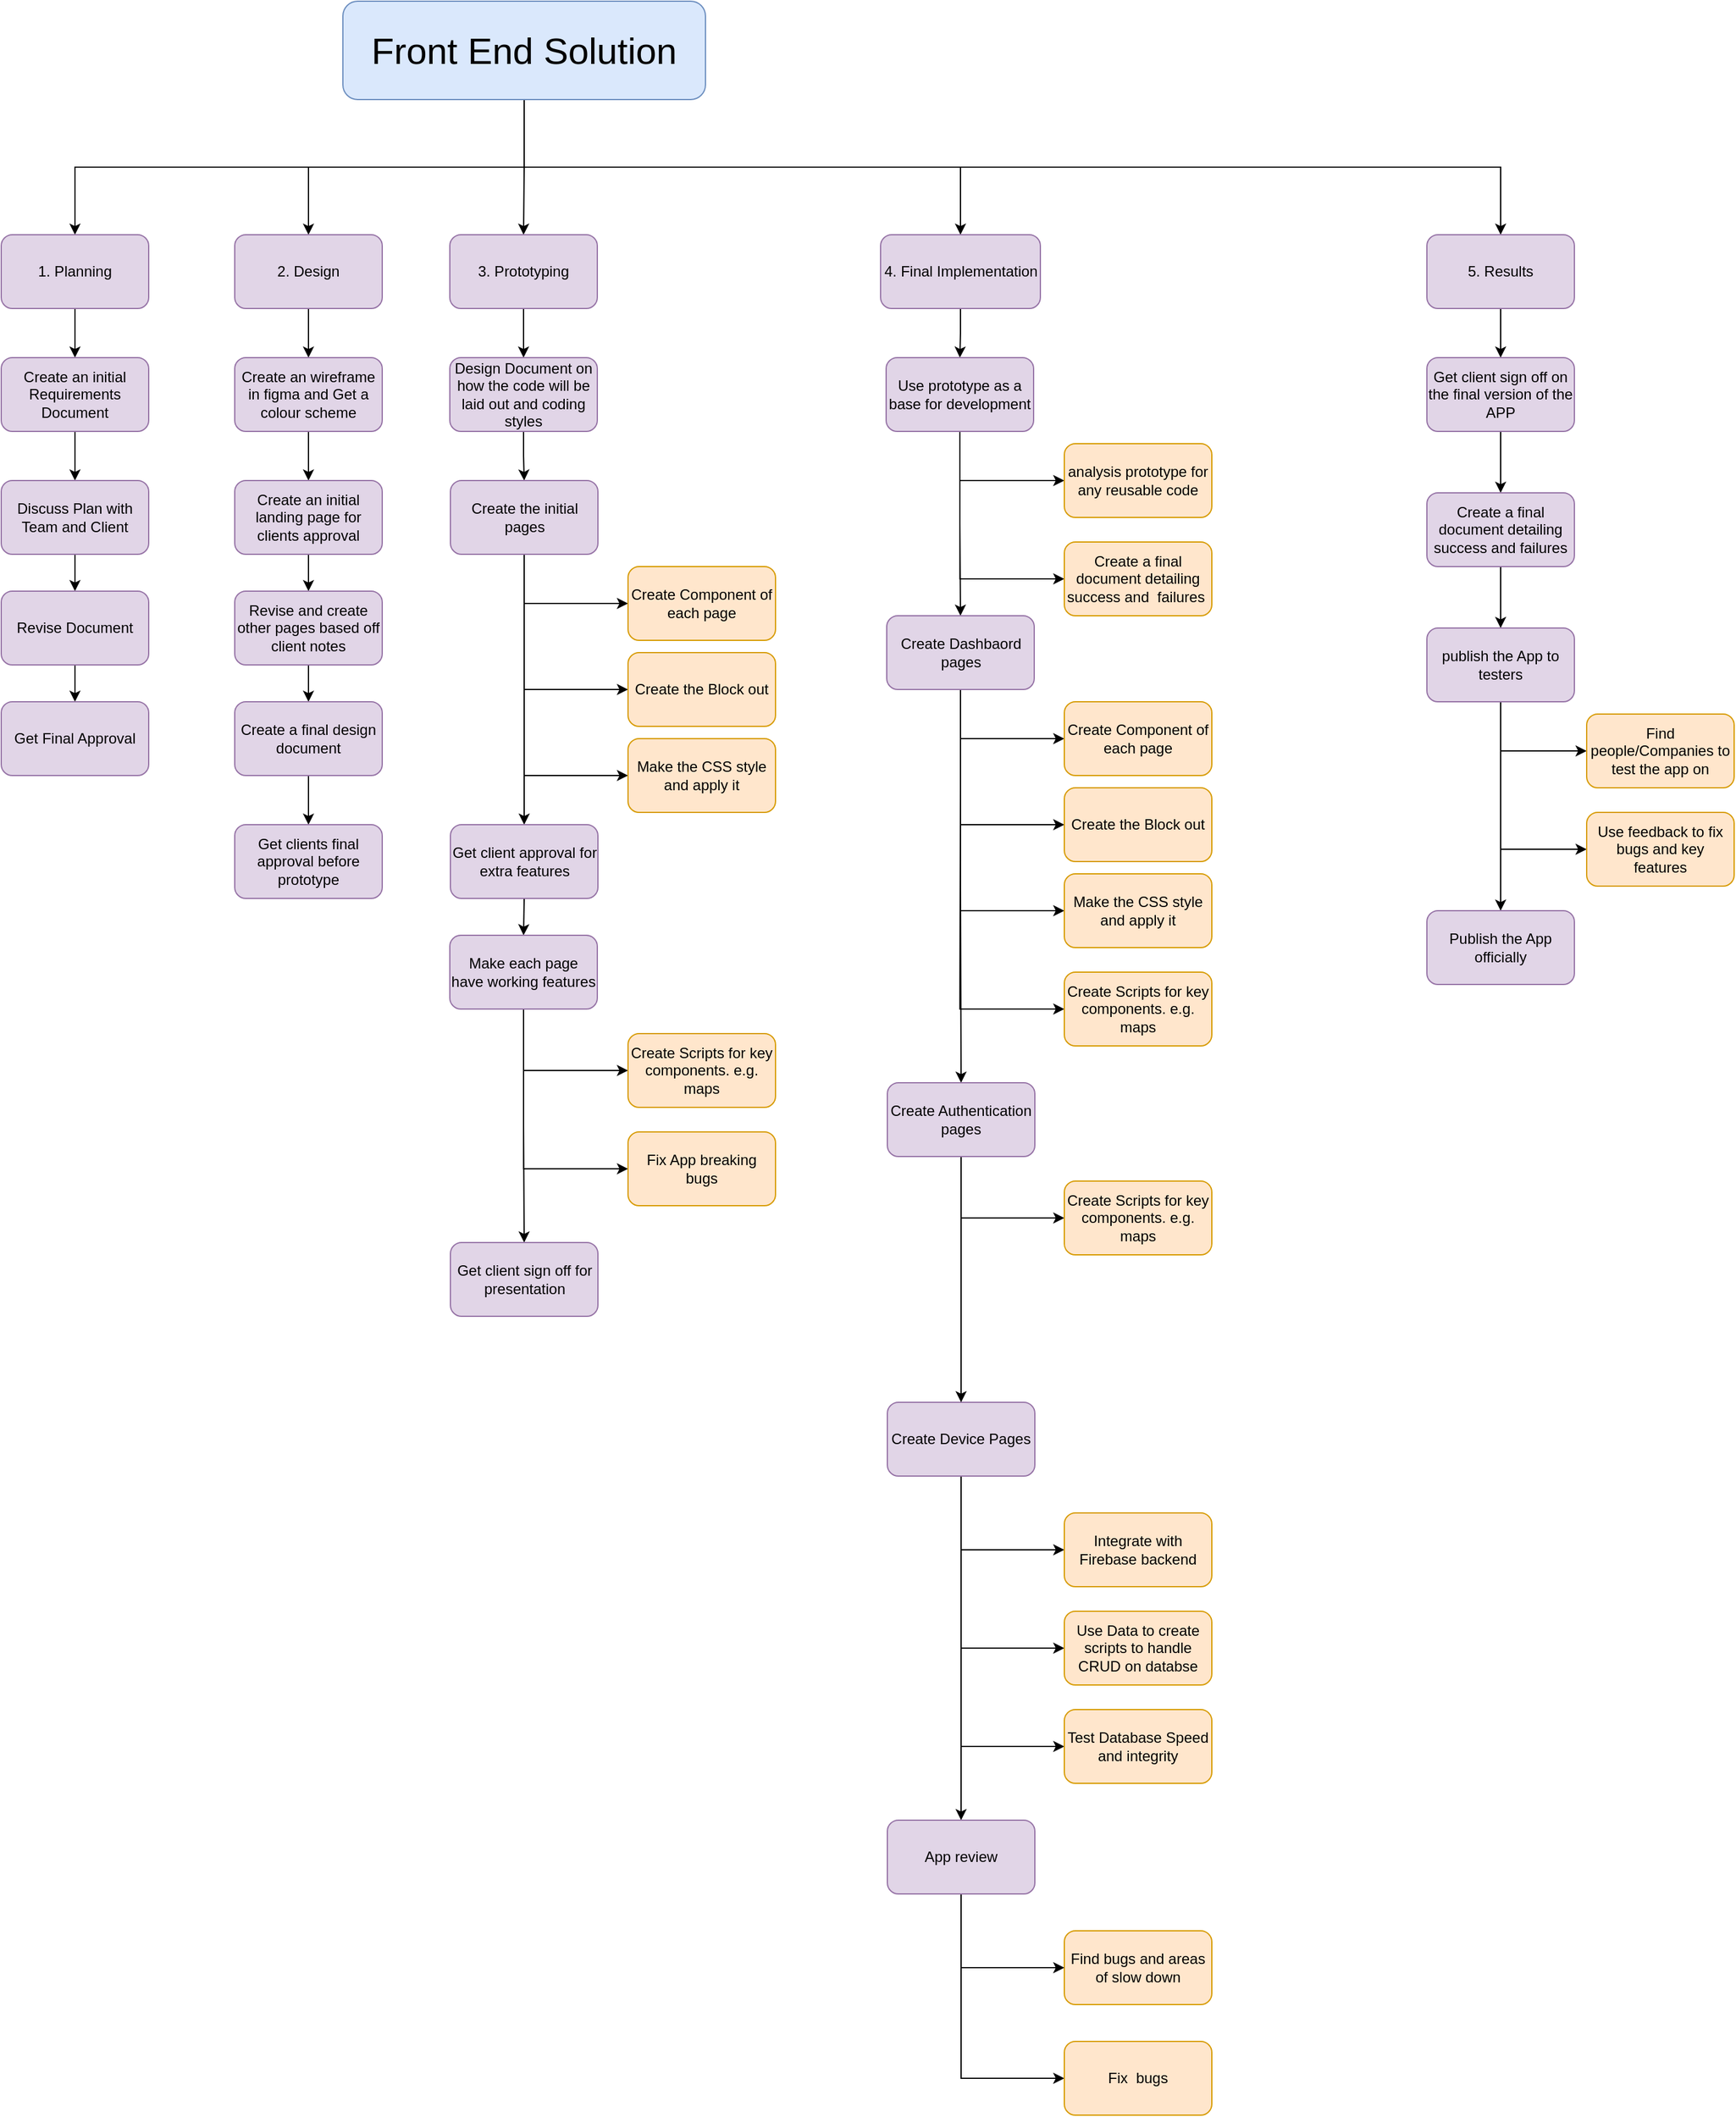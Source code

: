<mxfile version="26.0.3">
  <diagram name="Page-1" id="rBVKPzI2gPfYDGx2nCSt">
    <mxGraphModel dx="2745" dy="1488" grid="1" gridSize="10" guides="1" tooltips="1" connect="1" arrows="1" fold="1" page="1" pageScale="1" pageWidth="850" pageHeight="1100" math="0" shadow="0">
      <root>
        <mxCell id="0" />
        <mxCell id="1" parent="0" />
        <mxCell id="j98MJw622RbExOt3HMlC-7" style="edgeStyle=orthogonalEdgeStyle;rounded=0;orthogonalLoop=1;jettySize=auto;html=1;exitX=0.5;exitY=1;exitDx=0;exitDy=0;entryX=0.5;entryY=0;entryDx=0;entryDy=0;" edge="1" parent="1" source="j98MJw622RbExOt3HMlC-1" target="j98MJw622RbExOt3HMlC-2">
          <mxGeometry relative="1" as="geometry" />
        </mxCell>
        <mxCell id="j98MJw622RbExOt3HMlC-8" style="edgeStyle=orthogonalEdgeStyle;rounded=0;orthogonalLoop=1;jettySize=auto;html=1;exitX=0.5;exitY=1;exitDx=0;exitDy=0;entryX=0.5;entryY=0;entryDx=0;entryDy=0;" edge="1" parent="1" source="j98MJw622RbExOt3HMlC-1" target="j98MJw622RbExOt3HMlC-3">
          <mxGeometry relative="1" as="geometry" />
        </mxCell>
        <mxCell id="j98MJw622RbExOt3HMlC-9" style="edgeStyle=orthogonalEdgeStyle;rounded=0;orthogonalLoop=1;jettySize=auto;html=1;exitX=0.5;exitY=1;exitDx=0;exitDy=0;entryX=0.5;entryY=0;entryDx=0;entryDy=0;" edge="1" parent="1" source="j98MJw622RbExOt3HMlC-1" target="j98MJw622RbExOt3HMlC-4">
          <mxGeometry relative="1" as="geometry" />
        </mxCell>
        <mxCell id="j98MJw622RbExOt3HMlC-11" style="edgeStyle=orthogonalEdgeStyle;rounded=0;orthogonalLoop=1;jettySize=auto;html=1;exitX=0.5;exitY=1;exitDx=0;exitDy=0;entryX=0.5;entryY=0;entryDx=0;entryDy=0;" edge="1" parent="1" source="j98MJw622RbExOt3HMlC-1" target="j98MJw622RbExOt3HMlC-5">
          <mxGeometry relative="1" as="geometry" />
        </mxCell>
        <mxCell id="j98MJw622RbExOt3HMlC-12" style="edgeStyle=orthogonalEdgeStyle;rounded=0;orthogonalLoop=1;jettySize=auto;html=1;exitX=0.5;exitY=1;exitDx=0;exitDy=0;entryX=0.5;entryY=0;entryDx=0;entryDy=0;" edge="1" parent="1" source="j98MJw622RbExOt3HMlC-1" target="j98MJw622RbExOt3HMlC-6">
          <mxGeometry relative="1" as="geometry" />
        </mxCell>
        <mxCell id="j98MJw622RbExOt3HMlC-1" value="&lt;font style=&quot;font-size: 30px;&quot;&gt;Front End Solution&lt;/font&gt;" style="rounded=1;whiteSpace=wrap;html=1;fillColor=#dae8fc;strokeColor=#6c8ebf;" vertex="1" parent="1">
          <mxGeometry x="278" y="70" width="295" height="80" as="geometry" />
        </mxCell>
        <mxCell id="j98MJw622RbExOt3HMlC-14" style="edgeStyle=orthogonalEdgeStyle;rounded=0;orthogonalLoop=1;jettySize=auto;html=1;exitX=0.5;exitY=1;exitDx=0;exitDy=0;entryX=0.5;entryY=0;entryDx=0;entryDy=0;" edge="1" parent="1" source="j98MJw622RbExOt3HMlC-2" target="j98MJw622RbExOt3HMlC-13">
          <mxGeometry relative="1" as="geometry" />
        </mxCell>
        <mxCell id="j98MJw622RbExOt3HMlC-2" value="1. Planning" style="rounded=1;whiteSpace=wrap;html=1;fillColor=#e1d5e7;strokeColor=#9673a6;" vertex="1" parent="1">
          <mxGeometry y="260" width="120" height="60" as="geometry" />
        </mxCell>
        <mxCell id="j98MJw622RbExOt3HMlC-22" style="edgeStyle=orthogonalEdgeStyle;rounded=0;orthogonalLoop=1;jettySize=auto;html=1;exitX=0.5;exitY=1;exitDx=0;exitDy=0;entryX=0.5;entryY=0;entryDx=0;entryDy=0;" edge="1" parent="1" source="j98MJw622RbExOt3HMlC-3" target="j98MJw622RbExOt3HMlC-21">
          <mxGeometry relative="1" as="geometry" />
        </mxCell>
        <mxCell id="j98MJw622RbExOt3HMlC-3" value="2. Design" style="rounded=1;whiteSpace=wrap;html=1;fillColor=#e1d5e7;strokeColor=#9673a6;" vertex="1" parent="1">
          <mxGeometry x="190" y="260" width="120" height="60" as="geometry" />
        </mxCell>
        <mxCell id="j98MJw622RbExOt3HMlC-33" style="edgeStyle=orthogonalEdgeStyle;rounded=0;orthogonalLoop=1;jettySize=auto;html=1;exitX=0.5;exitY=1;exitDx=0;exitDy=0;entryX=0.5;entryY=0;entryDx=0;entryDy=0;" edge="1" parent="1" source="j98MJw622RbExOt3HMlC-4" target="j98MJw622RbExOt3HMlC-31">
          <mxGeometry relative="1" as="geometry" />
        </mxCell>
        <mxCell id="j98MJw622RbExOt3HMlC-4" value="3. Prototyping" style="rounded=1;whiteSpace=wrap;html=1;fillColor=#e1d5e7;strokeColor=#9673a6;" vertex="1" parent="1">
          <mxGeometry x="365" y="260" width="120" height="60" as="geometry" />
        </mxCell>
        <mxCell id="j98MJw622RbExOt3HMlC-71" style="edgeStyle=orthogonalEdgeStyle;rounded=0;orthogonalLoop=1;jettySize=auto;html=1;exitX=0.5;exitY=1;exitDx=0;exitDy=0;entryX=0.5;entryY=0;entryDx=0;entryDy=0;" edge="1" parent="1" source="j98MJw622RbExOt3HMlC-5" target="j98MJw622RbExOt3HMlC-53">
          <mxGeometry relative="1" as="geometry" />
        </mxCell>
        <mxCell id="j98MJw622RbExOt3HMlC-5" value="4. Final&amp;nbsp;Implementation" style="rounded=1;whiteSpace=wrap;html=1;fillColor=#e1d5e7;strokeColor=#9673a6;" vertex="1" parent="1">
          <mxGeometry x="715.5" y="260" width="130" height="60" as="geometry" />
        </mxCell>
        <mxCell id="j98MJw622RbExOt3HMlC-94" style="edgeStyle=orthogonalEdgeStyle;rounded=0;orthogonalLoop=1;jettySize=auto;html=1;exitX=0.5;exitY=1;exitDx=0;exitDy=0;entryX=0.5;entryY=0;entryDx=0;entryDy=0;" edge="1" parent="1" source="j98MJw622RbExOt3HMlC-6" target="j98MJw622RbExOt3HMlC-93">
          <mxGeometry relative="1" as="geometry" />
        </mxCell>
        <mxCell id="j98MJw622RbExOt3HMlC-6" value="5. Results" style="rounded=1;whiteSpace=wrap;html=1;fillColor=#e1d5e7;strokeColor=#9673a6;" vertex="1" parent="1">
          <mxGeometry x="1160" y="260" width="120" height="60" as="geometry" />
        </mxCell>
        <mxCell id="j98MJw622RbExOt3HMlC-18" style="edgeStyle=orthogonalEdgeStyle;rounded=0;orthogonalLoop=1;jettySize=auto;html=1;exitX=0.5;exitY=1;exitDx=0;exitDy=0;entryX=0.5;entryY=0;entryDx=0;entryDy=0;" edge="1" parent="1" source="j98MJw622RbExOt3HMlC-13" target="j98MJw622RbExOt3HMlC-15">
          <mxGeometry relative="1" as="geometry" />
        </mxCell>
        <mxCell id="j98MJw622RbExOt3HMlC-13" value="Create an initial Requirements Document" style="rounded=1;whiteSpace=wrap;html=1;fillColor=#e1d5e7;strokeColor=#9673a6;" vertex="1" parent="1">
          <mxGeometry y="360" width="120" height="60" as="geometry" />
        </mxCell>
        <mxCell id="j98MJw622RbExOt3HMlC-19" style="edgeStyle=orthogonalEdgeStyle;rounded=0;orthogonalLoop=1;jettySize=auto;html=1;exitX=0.5;exitY=1;exitDx=0;exitDy=0;entryX=0.5;entryY=0;entryDx=0;entryDy=0;" edge="1" parent="1" source="j98MJw622RbExOt3HMlC-15" target="j98MJw622RbExOt3HMlC-16">
          <mxGeometry relative="1" as="geometry" />
        </mxCell>
        <mxCell id="j98MJw622RbExOt3HMlC-15" value="Discuss Plan with Team and Client" style="rounded=1;whiteSpace=wrap;html=1;fillColor=#e1d5e7;strokeColor=#9673a6;" vertex="1" parent="1">
          <mxGeometry y="460" width="120" height="60" as="geometry" />
        </mxCell>
        <mxCell id="j98MJw622RbExOt3HMlC-20" style="edgeStyle=orthogonalEdgeStyle;rounded=0;orthogonalLoop=1;jettySize=auto;html=1;exitX=0.5;exitY=1;exitDx=0;exitDy=0;entryX=0.5;entryY=0;entryDx=0;entryDy=0;" edge="1" parent="1" source="j98MJw622RbExOt3HMlC-16" target="j98MJw622RbExOt3HMlC-17">
          <mxGeometry relative="1" as="geometry" />
        </mxCell>
        <mxCell id="j98MJw622RbExOt3HMlC-16" value="Revise Document" style="rounded=1;whiteSpace=wrap;html=1;fillColor=#e1d5e7;strokeColor=#9673a6;" vertex="1" parent="1">
          <mxGeometry y="550" width="120" height="60" as="geometry" />
        </mxCell>
        <mxCell id="j98MJw622RbExOt3HMlC-17" value="Get Final Approval" style="rounded=1;whiteSpace=wrap;html=1;fillColor=#e1d5e7;strokeColor=#9673a6;" vertex="1" parent="1">
          <mxGeometry y="640" width="120" height="60" as="geometry" />
        </mxCell>
        <mxCell id="j98MJw622RbExOt3HMlC-25" style="edgeStyle=orthogonalEdgeStyle;rounded=0;orthogonalLoop=1;jettySize=auto;html=1;exitX=0.5;exitY=1;exitDx=0;exitDy=0;entryX=0.5;entryY=0;entryDx=0;entryDy=0;" edge="1" parent="1" source="j98MJw622RbExOt3HMlC-21" target="j98MJw622RbExOt3HMlC-23">
          <mxGeometry relative="1" as="geometry" />
        </mxCell>
        <mxCell id="j98MJw622RbExOt3HMlC-21" value="Create an wireframe in figma and Get a colour scheme" style="rounded=1;whiteSpace=wrap;html=1;fillColor=#e1d5e7;strokeColor=#9673a6;" vertex="1" parent="1">
          <mxGeometry x="190" y="360" width="120" height="60" as="geometry" />
        </mxCell>
        <mxCell id="j98MJw622RbExOt3HMlC-26" style="edgeStyle=orthogonalEdgeStyle;rounded=0;orthogonalLoop=1;jettySize=auto;html=1;exitX=0.5;exitY=1;exitDx=0;exitDy=0;entryX=0.5;entryY=0;entryDx=0;entryDy=0;" edge="1" parent="1" source="j98MJw622RbExOt3HMlC-23" target="j98MJw622RbExOt3HMlC-24">
          <mxGeometry relative="1" as="geometry" />
        </mxCell>
        <mxCell id="j98MJw622RbExOt3HMlC-23" value="Create an initial landing page for clients approval" style="rounded=1;whiteSpace=wrap;html=1;fillColor=#e1d5e7;strokeColor=#9673a6;" vertex="1" parent="1">
          <mxGeometry x="190" y="460" width="120" height="60" as="geometry" />
        </mxCell>
        <mxCell id="j98MJw622RbExOt3HMlC-28" style="edgeStyle=orthogonalEdgeStyle;rounded=0;orthogonalLoop=1;jettySize=auto;html=1;exitX=0.5;exitY=1;exitDx=0;exitDy=0;entryX=0.5;entryY=0;entryDx=0;entryDy=0;" edge="1" parent="1" source="j98MJw622RbExOt3HMlC-24" target="j98MJw622RbExOt3HMlC-27">
          <mxGeometry relative="1" as="geometry" />
        </mxCell>
        <mxCell id="j98MJw622RbExOt3HMlC-24" value="Revise and create other pages based off client notes" style="rounded=1;whiteSpace=wrap;html=1;fillColor=#e1d5e7;strokeColor=#9673a6;" vertex="1" parent="1">
          <mxGeometry x="190" y="550" width="120" height="60" as="geometry" />
        </mxCell>
        <mxCell id="j98MJw622RbExOt3HMlC-30" style="edgeStyle=orthogonalEdgeStyle;rounded=0;orthogonalLoop=1;jettySize=auto;html=1;exitX=0.5;exitY=1;exitDx=0;exitDy=0;entryX=0.5;entryY=0;entryDx=0;entryDy=0;" edge="1" parent="1" source="j98MJw622RbExOt3HMlC-27" target="j98MJw622RbExOt3HMlC-29">
          <mxGeometry relative="1" as="geometry" />
        </mxCell>
        <mxCell id="j98MJw622RbExOt3HMlC-27" value="Create a final design document" style="rounded=1;whiteSpace=wrap;html=1;fillColor=#e1d5e7;strokeColor=#9673a6;" vertex="1" parent="1">
          <mxGeometry x="190" y="640" width="120" height="60" as="geometry" />
        </mxCell>
        <mxCell id="j98MJw622RbExOt3HMlC-29" value="Get clients final approval before prototype" style="rounded=1;whiteSpace=wrap;html=1;fillColor=#e1d5e7;strokeColor=#9673a6;" vertex="1" parent="1">
          <mxGeometry x="190" y="740" width="120" height="60" as="geometry" />
        </mxCell>
        <mxCell id="j98MJw622RbExOt3HMlC-34" style="edgeStyle=orthogonalEdgeStyle;rounded=0;orthogonalLoop=1;jettySize=auto;html=1;exitX=0.5;exitY=1;exitDx=0;exitDy=0;entryX=0.5;entryY=0;entryDx=0;entryDy=0;" edge="1" parent="1" source="j98MJw622RbExOt3HMlC-31" target="j98MJw622RbExOt3HMlC-32">
          <mxGeometry relative="1" as="geometry" />
        </mxCell>
        <mxCell id="j98MJw622RbExOt3HMlC-31" value="Design Document on how the code will be laid out and coding styles" style="rounded=1;whiteSpace=wrap;html=1;fillColor=#e1d5e7;strokeColor=#9673a6;" vertex="1" parent="1">
          <mxGeometry x="365" y="360" width="120" height="60" as="geometry" />
        </mxCell>
        <mxCell id="j98MJw622RbExOt3HMlC-36" style="edgeStyle=orthogonalEdgeStyle;rounded=0;orthogonalLoop=1;jettySize=auto;html=1;exitX=0.5;exitY=1;exitDx=0;exitDy=0;entryX=0;entryY=0.5;entryDx=0;entryDy=0;" edge="1" parent="1" source="j98MJw622RbExOt3HMlC-32" target="j98MJw622RbExOt3HMlC-35">
          <mxGeometry relative="1" as="geometry" />
        </mxCell>
        <mxCell id="j98MJw622RbExOt3HMlC-39" style="edgeStyle=orthogonalEdgeStyle;rounded=0;orthogonalLoop=1;jettySize=auto;html=1;exitX=0.5;exitY=1;exitDx=0;exitDy=0;entryX=0;entryY=0.5;entryDx=0;entryDy=0;" edge="1" parent="1" source="j98MJw622RbExOt3HMlC-32" target="j98MJw622RbExOt3HMlC-37">
          <mxGeometry relative="1" as="geometry" />
        </mxCell>
        <mxCell id="j98MJw622RbExOt3HMlC-40" style="edgeStyle=orthogonalEdgeStyle;rounded=0;orthogonalLoop=1;jettySize=auto;html=1;exitX=0.5;exitY=1;exitDx=0;exitDy=0;entryX=0;entryY=0.5;entryDx=0;entryDy=0;" edge="1" parent="1" source="j98MJw622RbExOt3HMlC-32" target="j98MJw622RbExOt3HMlC-38">
          <mxGeometry relative="1" as="geometry" />
        </mxCell>
        <mxCell id="j98MJw622RbExOt3HMlC-42" style="edgeStyle=orthogonalEdgeStyle;rounded=0;orthogonalLoop=1;jettySize=auto;html=1;exitX=0.5;exitY=1;exitDx=0;exitDy=0;entryX=0.5;entryY=0;entryDx=0;entryDy=0;" edge="1" parent="1" source="j98MJw622RbExOt3HMlC-32" target="j98MJw622RbExOt3HMlC-41">
          <mxGeometry relative="1" as="geometry">
            <mxPoint x="390" y="710" as="targetPoint" />
          </mxGeometry>
        </mxCell>
        <mxCell id="j98MJw622RbExOt3HMlC-32" value="Create the initial pages" style="rounded=1;whiteSpace=wrap;html=1;fillColor=#e1d5e7;strokeColor=#9673a6;" vertex="1" parent="1">
          <mxGeometry x="365.5" y="460" width="120" height="60" as="geometry" />
        </mxCell>
        <mxCell id="j98MJw622RbExOt3HMlC-35" value="Create Component of each page" style="rounded=1;whiteSpace=wrap;html=1;fillColor=#ffe6cc;strokeColor=#d79b00;" vertex="1" parent="1">
          <mxGeometry x="510" y="530" width="120" height="60" as="geometry" />
        </mxCell>
        <mxCell id="j98MJw622RbExOt3HMlC-37" value="Create the Block out" style="rounded=1;whiteSpace=wrap;html=1;fillColor=#ffe6cc;strokeColor=#d79b00;" vertex="1" parent="1">
          <mxGeometry x="510" y="600" width="120" height="60" as="geometry" />
        </mxCell>
        <mxCell id="j98MJw622RbExOt3HMlC-38" value="Make the CSS style and apply it" style="rounded=1;whiteSpace=wrap;html=1;fillColor=#ffe6cc;strokeColor=#d79b00;" vertex="1" parent="1">
          <mxGeometry x="510" y="670" width="120" height="60" as="geometry" />
        </mxCell>
        <mxCell id="j98MJw622RbExOt3HMlC-51" style="edgeStyle=orthogonalEdgeStyle;rounded=0;orthogonalLoop=1;jettySize=auto;html=1;exitX=0.5;exitY=1;exitDx=0;exitDy=0;entryX=0.5;entryY=0;entryDx=0;entryDy=0;" edge="1" parent="1" source="j98MJw622RbExOt3HMlC-41" target="j98MJw622RbExOt3HMlC-43">
          <mxGeometry relative="1" as="geometry" />
        </mxCell>
        <mxCell id="j98MJw622RbExOt3HMlC-41" value="Get client approval for extra features" style="rounded=1;whiteSpace=wrap;html=1;fillColor=#e1d5e7;strokeColor=#9673a6;" vertex="1" parent="1">
          <mxGeometry x="365.5" y="740" width="120" height="60" as="geometry" />
        </mxCell>
        <mxCell id="j98MJw622RbExOt3HMlC-46" style="edgeStyle=orthogonalEdgeStyle;rounded=0;orthogonalLoop=1;jettySize=auto;html=1;exitX=0.5;exitY=1;exitDx=0;exitDy=0;entryX=0;entryY=0.5;entryDx=0;entryDy=0;" edge="1" parent="1" source="j98MJw622RbExOt3HMlC-43" target="j98MJw622RbExOt3HMlC-45">
          <mxGeometry relative="1" as="geometry" />
        </mxCell>
        <mxCell id="j98MJw622RbExOt3HMlC-48" style="edgeStyle=orthogonalEdgeStyle;rounded=0;orthogonalLoop=1;jettySize=auto;html=1;exitX=0.5;exitY=1;exitDx=0;exitDy=0;entryX=0;entryY=0.5;entryDx=0;entryDy=0;" edge="1" parent="1" source="j98MJw622RbExOt3HMlC-43" target="j98MJw622RbExOt3HMlC-47">
          <mxGeometry relative="1" as="geometry" />
        </mxCell>
        <mxCell id="j98MJw622RbExOt3HMlC-50" style="edgeStyle=orthogonalEdgeStyle;rounded=0;orthogonalLoop=1;jettySize=auto;html=1;exitX=0.5;exitY=1;exitDx=0;exitDy=0;entryX=0.5;entryY=0;entryDx=0;entryDy=0;" edge="1" parent="1" source="j98MJw622RbExOt3HMlC-43" target="j98MJw622RbExOt3HMlC-49">
          <mxGeometry relative="1" as="geometry" />
        </mxCell>
        <mxCell id="j98MJw622RbExOt3HMlC-43" value="Make each page have working features" style="rounded=1;whiteSpace=wrap;html=1;fillColor=#e1d5e7;strokeColor=#9673a6;" vertex="1" parent="1">
          <mxGeometry x="365" y="830" width="120" height="60" as="geometry" />
        </mxCell>
        <mxCell id="j98MJw622RbExOt3HMlC-45" value="Create Scripts for key components. e.g. maps" style="rounded=1;whiteSpace=wrap;html=1;fillColor=#ffe6cc;strokeColor=#d79b00;" vertex="1" parent="1">
          <mxGeometry x="510" y="910" width="120" height="60" as="geometry" />
        </mxCell>
        <mxCell id="j98MJw622RbExOt3HMlC-47" value="Fix App breaking bugs" style="rounded=1;whiteSpace=wrap;html=1;fillColor=#ffe6cc;strokeColor=#d79b00;" vertex="1" parent="1">
          <mxGeometry x="510" y="990" width="120" height="60" as="geometry" />
        </mxCell>
        <mxCell id="j98MJw622RbExOt3HMlC-49" value="Get client sign off for presentation" style="rounded=1;whiteSpace=wrap;html=1;fillColor=#e1d5e7;strokeColor=#9673a6;" vertex="1" parent="1">
          <mxGeometry x="365.5" y="1080" width="120" height="60" as="geometry" />
        </mxCell>
        <mxCell id="j98MJw622RbExOt3HMlC-52" style="edgeStyle=orthogonalEdgeStyle;rounded=0;orthogonalLoop=1;jettySize=auto;html=1;exitX=0.5;exitY=1;exitDx=0;exitDy=0;entryX=0.5;entryY=0;entryDx=0;entryDy=0;" edge="1" parent="1" source="j98MJw622RbExOt3HMlC-53" target="j98MJw622RbExOt3HMlC-58">
          <mxGeometry relative="1" as="geometry" />
        </mxCell>
        <mxCell id="j98MJw622RbExOt3HMlC-73" style="edgeStyle=orthogonalEdgeStyle;rounded=0;orthogonalLoop=1;jettySize=auto;html=1;exitX=0.5;exitY=1;exitDx=0;exitDy=0;entryX=0;entryY=0.5;entryDx=0;entryDy=0;" edge="1" parent="1" source="j98MJw622RbExOt3HMlC-53" target="j98MJw622RbExOt3HMlC-72">
          <mxGeometry relative="1" as="geometry" />
        </mxCell>
        <mxCell id="j98MJw622RbExOt3HMlC-75" style="edgeStyle=orthogonalEdgeStyle;rounded=0;orthogonalLoop=1;jettySize=auto;html=1;exitX=0.5;exitY=1;exitDx=0;exitDy=0;entryX=0;entryY=0.5;entryDx=0;entryDy=0;" edge="1" parent="1" source="j98MJw622RbExOt3HMlC-53" target="j98MJw622RbExOt3HMlC-74">
          <mxGeometry relative="1" as="geometry" />
        </mxCell>
        <mxCell id="j98MJw622RbExOt3HMlC-53" value="Use prototype as a base for development" style="rounded=1;whiteSpace=wrap;html=1;fillColor=#e1d5e7;strokeColor=#9673a6;" vertex="1" parent="1">
          <mxGeometry x="720" y="360" width="120" height="60" as="geometry" />
        </mxCell>
        <mxCell id="j98MJw622RbExOt3HMlC-54" style="edgeStyle=orthogonalEdgeStyle;rounded=0;orthogonalLoop=1;jettySize=auto;html=1;exitX=0.5;exitY=1;exitDx=0;exitDy=0;entryX=0;entryY=0.5;entryDx=0;entryDy=0;" edge="1" parent="1" source="j98MJw622RbExOt3HMlC-58" target="j98MJw622RbExOt3HMlC-59">
          <mxGeometry relative="1" as="geometry" />
        </mxCell>
        <mxCell id="j98MJw622RbExOt3HMlC-55" style="edgeStyle=orthogonalEdgeStyle;rounded=0;orthogonalLoop=1;jettySize=auto;html=1;exitX=0.5;exitY=1;exitDx=0;exitDy=0;entryX=0;entryY=0.5;entryDx=0;entryDy=0;" edge="1" parent="1" source="j98MJw622RbExOt3HMlC-58" target="j98MJw622RbExOt3HMlC-60">
          <mxGeometry relative="1" as="geometry" />
        </mxCell>
        <mxCell id="j98MJw622RbExOt3HMlC-56" style="edgeStyle=orthogonalEdgeStyle;rounded=0;orthogonalLoop=1;jettySize=auto;html=1;exitX=0.5;exitY=1;exitDx=0;exitDy=0;entryX=0;entryY=0.5;entryDx=0;entryDy=0;" edge="1" parent="1" source="j98MJw622RbExOt3HMlC-58" target="j98MJw622RbExOt3HMlC-61">
          <mxGeometry relative="1" as="geometry" />
        </mxCell>
        <mxCell id="j98MJw622RbExOt3HMlC-57" style="edgeStyle=orthogonalEdgeStyle;rounded=0;orthogonalLoop=1;jettySize=auto;html=1;exitX=0.5;exitY=1;exitDx=0;exitDy=0;entryX=0.5;entryY=0;entryDx=0;entryDy=0;" edge="1" parent="1" source="j98MJw622RbExOt3HMlC-58" target="j98MJw622RbExOt3HMlC-76">
          <mxGeometry relative="1" as="geometry">
            <mxPoint x="780.5" y="850" as="targetPoint" />
          </mxGeometry>
        </mxCell>
        <mxCell id="j98MJw622RbExOt3HMlC-77" style="edgeStyle=orthogonalEdgeStyle;rounded=0;orthogonalLoop=1;jettySize=auto;html=1;exitX=0.5;exitY=1;exitDx=0;exitDy=0;entryX=0;entryY=0.5;entryDx=0;entryDy=0;" edge="1" parent="1" target="j98MJw622RbExOt3HMlC-68">
          <mxGeometry relative="1" as="geometry">
            <mxPoint x="780.5" y="710" as="sourcePoint" />
            <mxPoint x="865" y="970" as="targetPoint" />
            <Array as="points">
              <mxPoint x="781" y="711" />
              <mxPoint x="780" y="890" />
            </Array>
          </mxGeometry>
        </mxCell>
        <mxCell id="j98MJw622RbExOt3HMlC-58" value="Create Dashbaord pages" style="rounded=1;whiteSpace=wrap;html=1;fillColor=#e1d5e7;strokeColor=#9673a6;" vertex="1" parent="1">
          <mxGeometry x="720.5" y="570" width="120" height="60" as="geometry" />
        </mxCell>
        <mxCell id="j98MJw622RbExOt3HMlC-59" value="Create Component of each page" style="rounded=1;whiteSpace=wrap;html=1;fillColor=#ffe6cc;strokeColor=#d79b00;" vertex="1" parent="1">
          <mxGeometry x="865" y="640" width="120" height="60" as="geometry" />
        </mxCell>
        <mxCell id="j98MJw622RbExOt3HMlC-60" value="Create the Block out" style="rounded=1;whiteSpace=wrap;html=1;fillColor=#ffe6cc;strokeColor=#d79b00;" vertex="1" parent="1">
          <mxGeometry x="865" y="710" width="120" height="60" as="geometry" />
        </mxCell>
        <mxCell id="j98MJw622RbExOt3HMlC-61" value="Make the CSS style and apply it" style="rounded=1;whiteSpace=wrap;html=1;fillColor=#ffe6cc;strokeColor=#d79b00;" vertex="1" parent="1">
          <mxGeometry x="865" y="780" width="120" height="60" as="geometry" />
        </mxCell>
        <mxCell id="j98MJw622RbExOt3HMlC-68" value="Create Scripts for key components. e.g. maps" style="rounded=1;whiteSpace=wrap;html=1;fillColor=#ffe6cc;strokeColor=#d79b00;" vertex="1" parent="1">
          <mxGeometry x="865" y="860" width="120" height="60" as="geometry" />
        </mxCell>
        <mxCell id="j98MJw622RbExOt3HMlC-69" value="Find bugs and areas of slow down" style="rounded=1;whiteSpace=wrap;html=1;fillColor=#ffe6cc;strokeColor=#d79b00;" vertex="1" parent="1">
          <mxGeometry x="865" y="1640" width="120" height="60" as="geometry" />
        </mxCell>
        <mxCell id="j98MJw622RbExOt3HMlC-83" style="edgeStyle=orthogonalEdgeStyle;rounded=0;orthogonalLoop=1;jettySize=auto;html=1;exitX=0.5;exitY=1;exitDx=0;exitDy=0;entryX=0;entryY=0.5;entryDx=0;entryDy=0;" edge="1" parent="1" source="j98MJw622RbExOt3HMlC-70" target="j98MJw622RbExOt3HMlC-80">
          <mxGeometry relative="1" as="geometry" />
        </mxCell>
        <mxCell id="j98MJw622RbExOt3HMlC-85" style="edgeStyle=orthogonalEdgeStyle;rounded=0;orthogonalLoop=1;jettySize=auto;html=1;exitX=0.5;exitY=1;exitDx=0;exitDy=0;entryX=0;entryY=0.5;entryDx=0;entryDy=0;" edge="1" parent="1" source="j98MJw622RbExOt3HMlC-70" target="j98MJw622RbExOt3HMlC-84">
          <mxGeometry relative="1" as="geometry" />
        </mxCell>
        <mxCell id="j98MJw622RbExOt3HMlC-87" style="edgeStyle=orthogonalEdgeStyle;rounded=0;orthogonalLoop=1;jettySize=auto;html=1;exitX=0.5;exitY=1;exitDx=0;exitDy=0;entryX=0;entryY=0.5;entryDx=0;entryDy=0;" edge="1" parent="1" source="j98MJw622RbExOt3HMlC-70" target="j98MJw622RbExOt3HMlC-86">
          <mxGeometry relative="1" as="geometry" />
        </mxCell>
        <mxCell id="j98MJw622RbExOt3HMlC-89" style="edgeStyle=orthogonalEdgeStyle;rounded=0;orthogonalLoop=1;jettySize=auto;html=1;exitX=0.5;exitY=1;exitDx=0;exitDy=0;entryX=0.5;entryY=0;entryDx=0;entryDy=0;" edge="1" parent="1" source="j98MJw622RbExOt3HMlC-70" target="j98MJw622RbExOt3HMlC-88">
          <mxGeometry relative="1" as="geometry" />
        </mxCell>
        <mxCell id="j98MJw622RbExOt3HMlC-70" value="Create Device Pages" style="rounded=1;whiteSpace=wrap;html=1;fillColor=#e1d5e7;strokeColor=#9673a6;" vertex="1" parent="1">
          <mxGeometry x="721" y="1210" width="120" height="60" as="geometry" />
        </mxCell>
        <mxCell id="j98MJw622RbExOt3HMlC-72" value="analysis prototype for any reusable code" style="rounded=1;whiteSpace=wrap;html=1;fillColor=#ffe6cc;strokeColor=#d79b00;" vertex="1" parent="1">
          <mxGeometry x="865" y="430" width="120" height="60" as="geometry" />
        </mxCell>
        <mxCell id="j98MJw622RbExOt3HMlC-74" value="Create a final document detailing success and&amp;nbsp; failures&amp;nbsp;" style="rounded=1;whiteSpace=wrap;html=1;fillColor=#ffe6cc;strokeColor=#d79b00;" vertex="1" parent="1">
          <mxGeometry x="865" y="510" width="120" height="60" as="geometry" />
        </mxCell>
        <mxCell id="j98MJw622RbExOt3HMlC-79" style="edgeStyle=orthogonalEdgeStyle;rounded=0;orthogonalLoop=1;jettySize=auto;html=1;exitX=0.5;exitY=1;exitDx=0;exitDy=0;entryX=0;entryY=0.5;entryDx=0;entryDy=0;" edge="1" parent="1" source="j98MJw622RbExOt3HMlC-76" target="j98MJw622RbExOt3HMlC-78">
          <mxGeometry relative="1" as="geometry" />
        </mxCell>
        <mxCell id="j98MJw622RbExOt3HMlC-82" style="edgeStyle=orthogonalEdgeStyle;rounded=0;orthogonalLoop=1;jettySize=auto;html=1;exitX=0.5;exitY=1;exitDx=0;exitDy=0;entryX=0.5;entryY=0;entryDx=0;entryDy=0;" edge="1" parent="1" source="j98MJw622RbExOt3HMlC-76" target="j98MJw622RbExOt3HMlC-70">
          <mxGeometry relative="1" as="geometry" />
        </mxCell>
        <mxCell id="j98MJw622RbExOt3HMlC-76" value="Create Authentication pages" style="rounded=1;whiteSpace=wrap;html=1;fillColor=#e1d5e7;strokeColor=#9673a6;" vertex="1" parent="1">
          <mxGeometry x="721" y="950" width="120" height="60" as="geometry" />
        </mxCell>
        <mxCell id="j98MJw622RbExOt3HMlC-78" value="Create Scripts for key components. e.g. maps" style="rounded=1;whiteSpace=wrap;html=1;fillColor=#ffe6cc;strokeColor=#d79b00;" vertex="1" parent="1">
          <mxGeometry x="865" y="1030" width="120" height="60" as="geometry" />
        </mxCell>
        <mxCell id="j98MJw622RbExOt3HMlC-80" value="Integrate with Firebase backend" style="rounded=1;whiteSpace=wrap;html=1;fillColor=#ffe6cc;strokeColor=#d79b00;" vertex="1" parent="1">
          <mxGeometry x="865" y="1300" width="120" height="60" as="geometry" />
        </mxCell>
        <mxCell id="j98MJw622RbExOt3HMlC-84" value="Use Data to create scripts to handle CRUD on databse" style="rounded=1;whiteSpace=wrap;html=1;fillColor=#ffe6cc;strokeColor=#d79b00;" vertex="1" parent="1">
          <mxGeometry x="865" y="1380" width="120" height="60" as="geometry" />
        </mxCell>
        <mxCell id="j98MJw622RbExOt3HMlC-86" value="Test Database Speed and integrity" style="rounded=1;whiteSpace=wrap;html=1;fillColor=#ffe6cc;strokeColor=#d79b00;" vertex="1" parent="1">
          <mxGeometry x="865" y="1460" width="120" height="60" as="geometry" />
        </mxCell>
        <mxCell id="j98MJw622RbExOt3HMlC-91" style="edgeStyle=orthogonalEdgeStyle;rounded=0;orthogonalLoop=1;jettySize=auto;html=1;exitX=0.5;exitY=1;exitDx=0;exitDy=0;entryX=0;entryY=0.5;entryDx=0;entryDy=0;" edge="1" parent="1" source="j98MJw622RbExOt3HMlC-88" target="j98MJw622RbExOt3HMlC-69">
          <mxGeometry relative="1" as="geometry" />
        </mxCell>
        <mxCell id="j98MJw622RbExOt3HMlC-92" style="edgeStyle=orthogonalEdgeStyle;rounded=0;orthogonalLoop=1;jettySize=auto;html=1;exitX=0.5;exitY=1;exitDx=0;exitDy=0;entryX=0;entryY=0.5;entryDx=0;entryDy=0;" edge="1" parent="1" source="j98MJw622RbExOt3HMlC-88" target="j98MJw622RbExOt3HMlC-90">
          <mxGeometry relative="1" as="geometry" />
        </mxCell>
        <mxCell id="j98MJw622RbExOt3HMlC-88" value="App review" style="rounded=1;whiteSpace=wrap;html=1;fillColor=#e1d5e7;strokeColor=#9673a6;" vertex="1" parent="1">
          <mxGeometry x="721" y="1550" width="120" height="60" as="geometry" />
        </mxCell>
        <mxCell id="j98MJw622RbExOt3HMlC-90" value="Fix&amp;nbsp; bugs" style="rounded=1;whiteSpace=wrap;html=1;fillColor=#ffe6cc;strokeColor=#d79b00;" vertex="1" parent="1">
          <mxGeometry x="865" y="1730" width="120" height="60" as="geometry" />
        </mxCell>
        <mxCell id="j98MJw622RbExOt3HMlC-96" style="edgeStyle=orthogonalEdgeStyle;rounded=0;orthogonalLoop=1;jettySize=auto;html=1;exitX=0.5;exitY=1;exitDx=0;exitDy=0;entryX=0.5;entryY=0;entryDx=0;entryDy=0;" edge="1" parent="1" source="j98MJw622RbExOt3HMlC-93" target="j98MJw622RbExOt3HMlC-95">
          <mxGeometry relative="1" as="geometry" />
        </mxCell>
        <mxCell id="j98MJw622RbExOt3HMlC-93" value="Get client sign off on the final version of the APP" style="rounded=1;whiteSpace=wrap;html=1;fillColor=#e1d5e7;strokeColor=#9673a6;" vertex="1" parent="1">
          <mxGeometry x="1160" y="360" width="120" height="60" as="geometry" />
        </mxCell>
        <mxCell id="j98MJw622RbExOt3HMlC-98" style="edgeStyle=orthogonalEdgeStyle;rounded=0;orthogonalLoop=1;jettySize=auto;html=1;exitX=0.5;exitY=1;exitDx=0;exitDy=0;entryX=0.5;entryY=0;entryDx=0;entryDy=0;" edge="1" parent="1" source="j98MJw622RbExOt3HMlC-95" target="j98MJw622RbExOt3HMlC-97">
          <mxGeometry relative="1" as="geometry" />
        </mxCell>
        <mxCell id="j98MJw622RbExOt3HMlC-95" value="Create a final document detailing success and failures" style="rounded=1;whiteSpace=wrap;html=1;fillColor=#e1d5e7;strokeColor=#9673a6;" vertex="1" parent="1">
          <mxGeometry x="1160" y="470" width="120" height="60" as="geometry" />
        </mxCell>
        <mxCell id="j98MJw622RbExOt3HMlC-101" style="edgeStyle=orthogonalEdgeStyle;rounded=0;orthogonalLoop=1;jettySize=auto;html=1;exitX=0.5;exitY=1;exitDx=0;exitDy=0;entryX=0;entryY=0.5;entryDx=0;entryDy=0;" edge="1" parent="1" source="j98MJw622RbExOt3HMlC-97" target="j98MJw622RbExOt3HMlC-99">
          <mxGeometry relative="1" as="geometry" />
        </mxCell>
        <mxCell id="j98MJw622RbExOt3HMlC-102" style="edgeStyle=orthogonalEdgeStyle;rounded=0;orthogonalLoop=1;jettySize=auto;html=1;exitX=0.5;exitY=1;exitDx=0;exitDy=0;entryX=0;entryY=0.5;entryDx=0;entryDy=0;" edge="1" parent="1" source="j98MJw622RbExOt3HMlC-97" target="j98MJw622RbExOt3HMlC-100">
          <mxGeometry relative="1" as="geometry" />
        </mxCell>
        <mxCell id="j98MJw622RbExOt3HMlC-104" style="edgeStyle=orthogonalEdgeStyle;rounded=0;orthogonalLoop=1;jettySize=auto;html=1;exitX=0.5;exitY=1;exitDx=0;exitDy=0;entryX=0.5;entryY=0;entryDx=0;entryDy=0;" edge="1" parent="1" source="j98MJw622RbExOt3HMlC-97" target="j98MJw622RbExOt3HMlC-103">
          <mxGeometry relative="1" as="geometry" />
        </mxCell>
        <mxCell id="j98MJw622RbExOt3HMlC-97" value="publish the App to testers" style="rounded=1;whiteSpace=wrap;html=1;fillColor=#e1d5e7;strokeColor=#9673a6;" vertex="1" parent="1">
          <mxGeometry x="1160" y="580" width="120" height="60" as="geometry" />
        </mxCell>
        <mxCell id="j98MJw622RbExOt3HMlC-99" value="Find people/Companies to test the app on" style="rounded=1;whiteSpace=wrap;html=1;fillColor=#ffe6cc;strokeColor=#d79b00;" vertex="1" parent="1">
          <mxGeometry x="1290" y="650" width="120" height="60" as="geometry" />
        </mxCell>
        <mxCell id="j98MJw622RbExOt3HMlC-100" value="Use feedback to fix bugs and key features" style="rounded=1;whiteSpace=wrap;html=1;fillColor=#ffe6cc;strokeColor=#d79b00;" vertex="1" parent="1">
          <mxGeometry x="1290" y="730" width="120" height="60" as="geometry" />
        </mxCell>
        <mxCell id="j98MJw622RbExOt3HMlC-103" value="Publish the App officially" style="rounded=1;whiteSpace=wrap;html=1;fillColor=#e1d5e7;strokeColor=#9673a6;" vertex="1" parent="1">
          <mxGeometry x="1160" y="810" width="120" height="60" as="geometry" />
        </mxCell>
      </root>
    </mxGraphModel>
  </diagram>
</mxfile>
